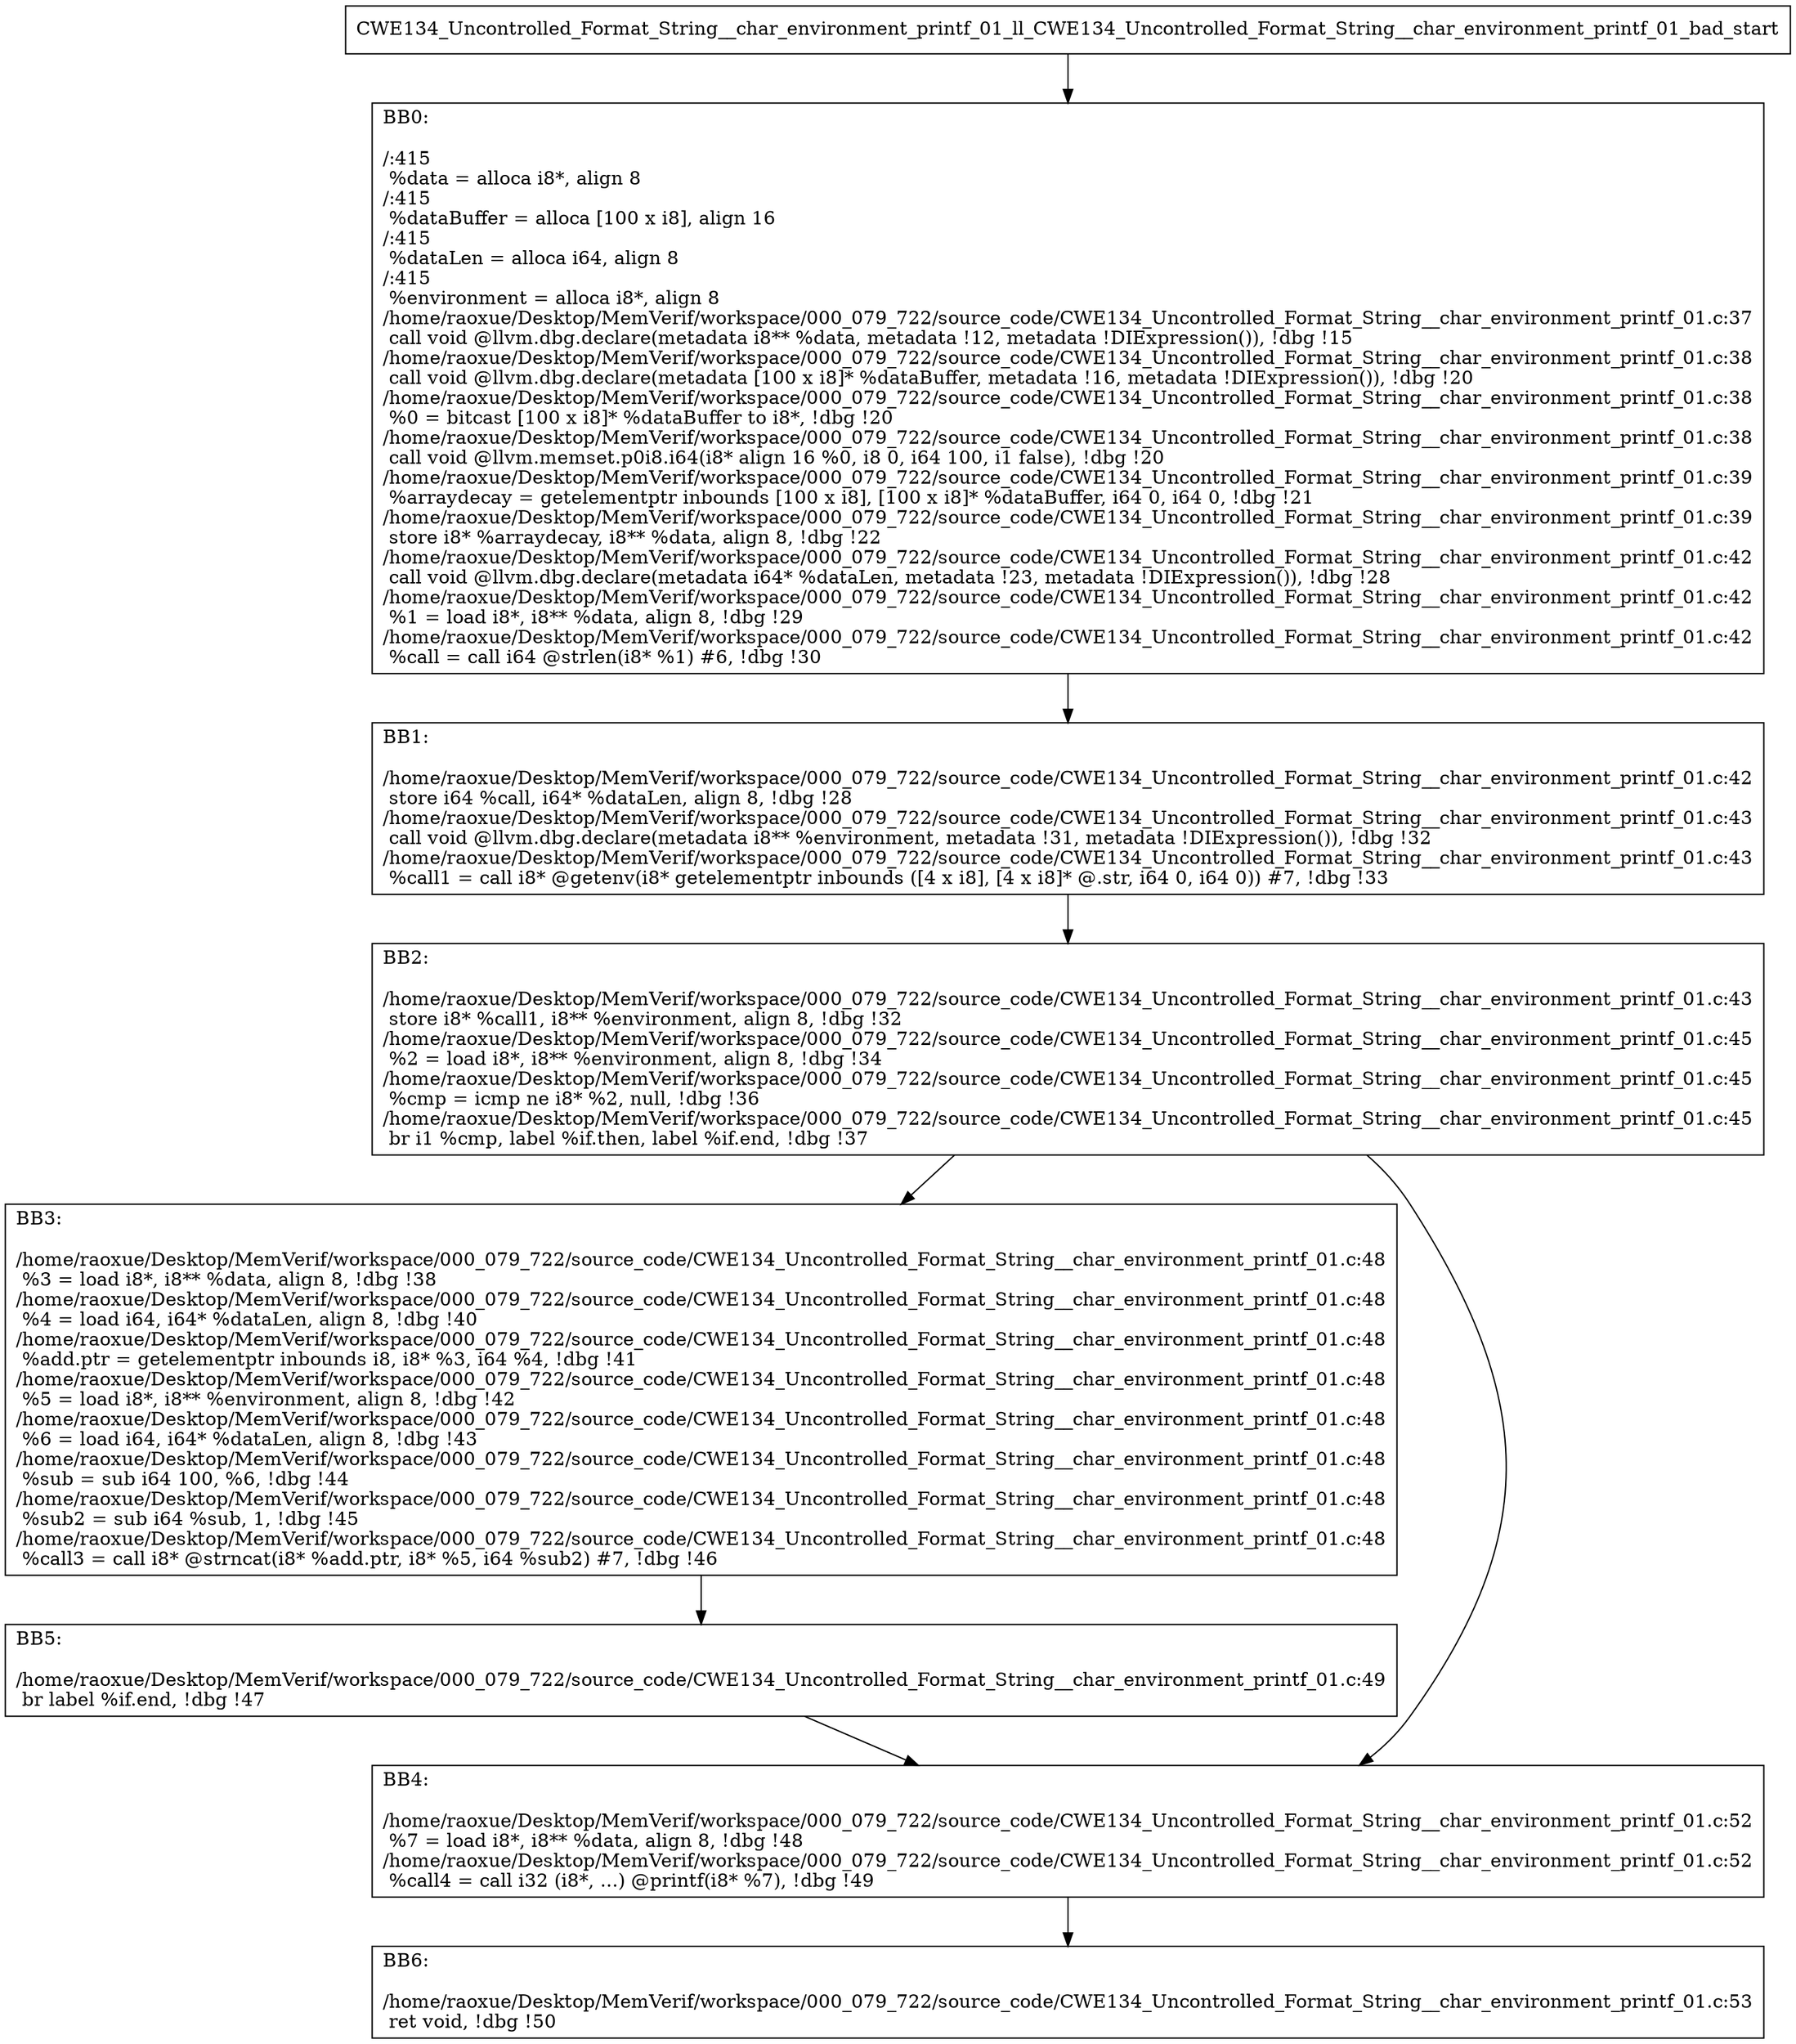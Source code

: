 digraph "CFG for'CWE134_Uncontrolled_Format_String__char_environment_printf_01_ll_CWE134_Uncontrolled_Format_String__char_environment_printf_01_bad' function" {
	BBCWE134_Uncontrolled_Format_String__char_environment_printf_01_ll_CWE134_Uncontrolled_Format_String__char_environment_printf_01_bad_start[shape=record,label="{CWE134_Uncontrolled_Format_String__char_environment_printf_01_ll_CWE134_Uncontrolled_Format_String__char_environment_printf_01_bad_start}"];
	BBCWE134_Uncontrolled_Format_String__char_environment_printf_01_ll_CWE134_Uncontrolled_Format_String__char_environment_printf_01_bad_start-> CWE134_Uncontrolled_Format_String__char_environment_printf_01_ll_CWE134_Uncontrolled_Format_String__char_environment_printf_01_badBB0;
	CWE134_Uncontrolled_Format_String__char_environment_printf_01_ll_CWE134_Uncontrolled_Format_String__char_environment_printf_01_badBB0 [shape=record, label="{BB0:\l\l/:415\l
  %data = alloca i8*, align 8\l
/:415\l
  %dataBuffer = alloca [100 x i8], align 16\l
/:415\l
  %dataLen = alloca i64, align 8\l
/:415\l
  %environment = alloca i8*, align 8\l
/home/raoxue/Desktop/MemVerif/workspace/000_079_722/source_code/CWE134_Uncontrolled_Format_String__char_environment_printf_01.c:37\l
  call void @llvm.dbg.declare(metadata i8** %data, metadata !12, metadata !DIExpression()), !dbg !15\l
/home/raoxue/Desktop/MemVerif/workspace/000_079_722/source_code/CWE134_Uncontrolled_Format_String__char_environment_printf_01.c:38\l
  call void @llvm.dbg.declare(metadata [100 x i8]* %dataBuffer, metadata !16, metadata !DIExpression()), !dbg !20\l
/home/raoxue/Desktop/MemVerif/workspace/000_079_722/source_code/CWE134_Uncontrolled_Format_String__char_environment_printf_01.c:38\l
  %0 = bitcast [100 x i8]* %dataBuffer to i8*, !dbg !20\l
/home/raoxue/Desktop/MemVerif/workspace/000_079_722/source_code/CWE134_Uncontrolled_Format_String__char_environment_printf_01.c:38\l
  call void @llvm.memset.p0i8.i64(i8* align 16 %0, i8 0, i64 100, i1 false), !dbg !20\l
/home/raoxue/Desktop/MemVerif/workspace/000_079_722/source_code/CWE134_Uncontrolled_Format_String__char_environment_printf_01.c:39\l
  %arraydecay = getelementptr inbounds [100 x i8], [100 x i8]* %dataBuffer, i64 0, i64 0, !dbg !21\l
/home/raoxue/Desktop/MemVerif/workspace/000_079_722/source_code/CWE134_Uncontrolled_Format_String__char_environment_printf_01.c:39\l
  store i8* %arraydecay, i8** %data, align 8, !dbg !22\l
/home/raoxue/Desktop/MemVerif/workspace/000_079_722/source_code/CWE134_Uncontrolled_Format_String__char_environment_printf_01.c:42\l
  call void @llvm.dbg.declare(metadata i64* %dataLen, metadata !23, metadata !DIExpression()), !dbg !28\l
/home/raoxue/Desktop/MemVerif/workspace/000_079_722/source_code/CWE134_Uncontrolled_Format_String__char_environment_printf_01.c:42\l
  %1 = load i8*, i8** %data, align 8, !dbg !29\l
/home/raoxue/Desktop/MemVerif/workspace/000_079_722/source_code/CWE134_Uncontrolled_Format_String__char_environment_printf_01.c:42\l
  %call = call i64 @strlen(i8* %1) #6, !dbg !30\l
}"];
	CWE134_Uncontrolled_Format_String__char_environment_printf_01_ll_CWE134_Uncontrolled_Format_String__char_environment_printf_01_badBB0-> CWE134_Uncontrolled_Format_String__char_environment_printf_01_ll_CWE134_Uncontrolled_Format_String__char_environment_printf_01_badBB1;
	CWE134_Uncontrolled_Format_String__char_environment_printf_01_ll_CWE134_Uncontrolled_Format_String__char_environment_printf_01_badBB1 [shape=record, label="{BB1:\l\l/home/raoxue/Desktop/MemVerif/workspace/000_079_722/source_code/CWE134_Uncontrolled_Format_String__char_environment_printf_01.c:42\l
  store i64 %call, i64* %dataLen, align 8, !dbg !28\l
/home/raoxue/Desktop/MemVerif/workspace/000_079_722/source_code/CWE134_Uncontrolled_Format_String__char_environment_printf_01.c:43\l
  call void @llvm.dbg.declare(metadata i8** %environment, metadata !31, metadata !DIExpression()), !dbg !32\l
/home/raoxue/Desktop/MemVerif/workspace/000_079_722/source_code/CWE134_Uncontrolled_Format_String__char_environment_printf_01.c:43\l
  %call1 = call i8* @getenv(i8* getelementptr inbounds ([4 x i8], [4 x i8]* @.str, i64 0, i64 0)) #7, !dbg !33\l
}"];
	CWE134_Uncontrolled_Format_String__char_environment_printf_01_ll_CWE134_Uncontrolled_Format_String__char_environment_printf_01_badBB1-> CWE134_Uncontrolled_Format_String__char_environment_printf_01_ll_CWE134_Uncontrolled_Format_String__char_environment_printf_01_badBB2;
	CWE134_Uncontrolled_Format_String__char_environment_printf_01_ll_CWE134_Uncontrolled_Format_String__char_environment_printf_01_badBB2 [shape=record, label="{BB2:\l\l/home/raoxue/Desktop/MemVerif/workspace/000_079_722/source_code/CWE134_Uncontrolled_Format_String__char_environment_printf_01.c:43\l
  store i8* %call1, i8** %environment, align 8, !dbg !32\l
/home/raoxue/Desktop/MemVerif/workspace/000_079_722/source_code/CWE134_Uncontrolled_Format_String__char_environment_printf_01.c:45\l
  %2 = load i8*, i8** %environment, align 8, !dbg !34\l
/home/raoxue/Desktop/MemVerif/workspace/000_079_722/source_code/CWE134_Uncontrolled_Format_String__char_environment_printf_01.c:45\l
  %cmp = icmp ne i8* %2, null, !dbg !36\l
/home/raoxue/Desktop/MemVerif/workspace/000_079_722/source_code/CWE134_Uncontrolled_Format_String__char_environment_printf_01.c:45\l
  br i1 %cmp, label %if.then, label %if.end, !dbg !37\l
}"];
	CWE134_Uncontrolled_Format_String__char_environment_printf_01_ll_CWE134_Uncontrolled_Format_String__char_environment_printf_01_badBB2-> CWE134_Uncontrolled_Format_String__char_environment_printf_01_ll_CWE134_Uncontrolled_Format_String__char_environment_printf_01_badBB3;
	CWE134_Uncontrolled_Format_String__char_environment_printf_01_ll_CWE134_Uncontrolled_Format_String__char_environment_printf_01_badBB2-> CWE134_Uncontrolled_Format_String__char_environment_printf_01_ll_CWE134_Uncontrolled_Format_String__char_environment_printf_01_badBB4;
	CWE134_Uncontrolled_Format_String__char_environment_printf_01_ll_CWE134_Uncontrolled_Format_String__char_environment_printf_01_badBB3 [shape=record, label="{BB3:\l\l/home/raoxue/Desktop/MemVerif/workspace/000_079_722/source_code/CWE134_Uncontrolled_Format_String__char_environment_printf_01.c:48\l
  %3 = load i8*, i8** %data, align 8, !dbg !38\l
/home/raoxue/Desktop/MemVerif/workspace/000_079_722/source_code/CWE134_Uncontrolled_Format_String__char_environment_printf_01.c:48\l
  %4 = load i64, i64* %dataLen, align 8, !dbg !40\l
/home/raoxue/Desktop/MemVerif/workspace/000_079_722/source_code/CWE134_Uncontrolled_Format_String__char_environment_printf_01.c:48\l
  %add.ptr = getelementptr inbounds i8, i8* %3, i64 %4, !dbg !41\l
/home/raoxue/Desktop/MemVerif/workspace/000_079_722/source_code/CWE134_Uncontrolled_Format_String__char_environment_printf_01.c:48\l
  %5 = load i8*, i8** %environment, align 8, !dbg !42\l
/home/raoxue/Desktop/MemVerif/workspace/000_079_722/source_code/CWE134_Uncontrolled_Format_String__char_environment_printf_01.c:48\l
  %6 = load i64, i64* %dataLen, align 8, !dbg !43\l
/home/raoxue/Desktop/MemVerif/workspace/000_079_722/source_code/CWE134_Uncontrolled_Format_String__char_environment_printf_01.c:48\l
  %sub = sub i64 100, %6, !dbg !44\l
/home/raoxue/Desktop/MemVerif/workspace/000_079_722/source_code/CWE134_Uncontrolled_Format_String__char_environment_printf_01.c:48\l
  %sub2 = sub i64 %sub, 1, !dbg !45\l
/home/raoxue/Desktop/MemVerif/workspace/000_079_722/source_code/CWE134_Uncontrolled_Format_String__char_environment_printf_01.c:48\l
  %call3 = call i8* @strncat(i8* %add.ptr, i8* %5, i64 %sub2) #7, !dbg !46\l
}"];
	CWE134_Uncontrolled_Format_String__char_environment_printf_01_ll_CWE134_Uncontrolled_Format_String__char_environment_printf_01_badBB3-> CWE134_Uncontrolled_Format_String__char_environment_printf_01_ll_CWE134_Uncontrolled_Format_String__char_environment_printf_01_badBB5;
	CWE134_Uncontrolled_Format_String__char_environment_printf_01_ll_CWE134_Uncontrolled_Format_String__char_environment_printf_01_badBB5 [shape=record, label="{BB5:\l\l/home/raoxue/Desktop/MemVerif/workspace/000_079_722/source_code/CWE134_Uncontrolled_Format_String__char_environment_printf_01.c:49\l
  br label %if.end, !dbg !47\l
}"];
	CWE134_Uncontrolled_Format_String__char_environment_printf_01_ll_CWE134_Uncontrolled_Format_String__char_environment_printf_01_badBB5-> CWE134_Uncontrolled_Format_String__char_environment_printf_01_ll_CWE134_Uncontrolled_Format_String__char_environment_printf_01_badBB4;
	CWE134_Uncontrolled_Format_String__char_environment_printf_01_ll_CWE134_Uncontrolled_Format_String__char_environment_printf_01_badBB4 [shape=record, label="{BB4:\l\l/home/raoxue/Desktop/MemVerif/workspace/000_079_722/source_code/CWE134_Uncontrolled_Format_String__char_environment_printf_01.c:52\l
  %7 = load i8*, i8** %data, align 8, !dbg !48\l
/home/raoxue/Desktop/MemVerif/workspace/000_079_722/source_code/CWE134_Uncontrolled_Format_String__char_environment_printf_01.c:52\l
  %call4 = call i32 (i8*, ...) @printf(i8* %7), !dbg !49\l
}"];
	CWE134_Uncontrolled_Format_String__char_environment_printf_01_ll_CWE134_Uncontrolled_Format_String__char_environment_printf_01_badBB4-> CWE134_Uncontrolled_Format_String__char_environment_printf_01_ll_CWE134_Uncontrolled_Format_String__char_environment_printf_01_badBB6;
	CWE134_Uncontrolled_Format_String__char_environment_printf_01_ll_CWE134_Uncontrolled_Format_String__char_environment_printf_01_badBB6 [shape=record, label="{BB6:\l\l/home/raoxue/Desktop/MemVerif/workspace/000_079_722/source_code/CWE134_Uncontrolled_Format_String__char_environment_printf_01.c:53\l
  ret void, !dbg !50\l
}"];
}
